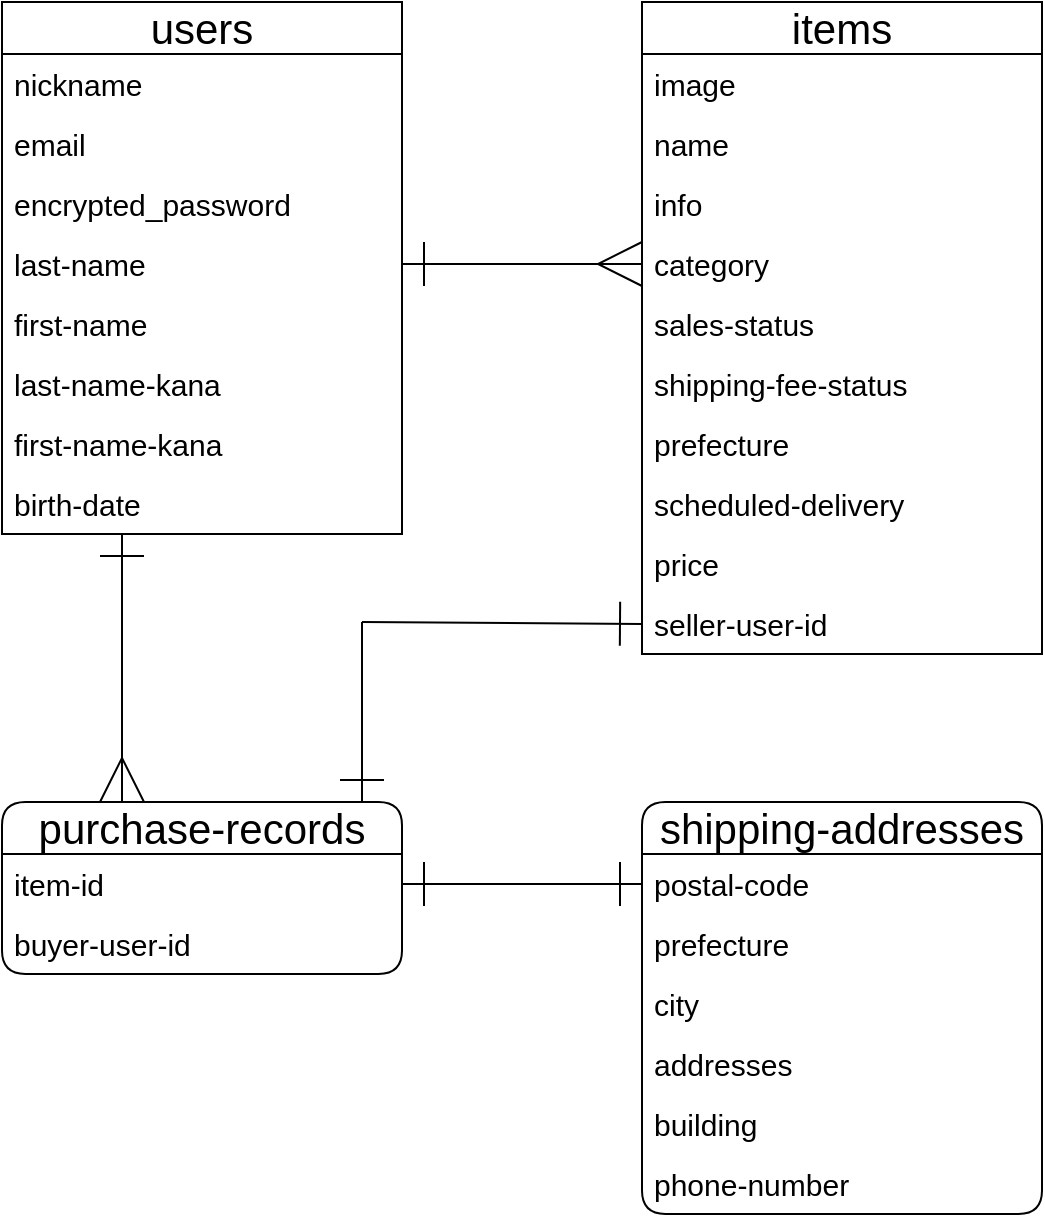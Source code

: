 <mxfile>
    <diagram id="125xQiiVukAnqMKa6Xp2" name="ページ1">
        <mxGraphModel dx="732" dy="617" grid="1" gridSize="10" guides="1" tooltips="1" connect="1" arrows="1" fold="1" page="1" pageScale="1" pageWidth="827" pageHeight="1169" math="0" shadow="0">
            <root>
                <mxCell id="0"/>
                <mxCell id="1" parent="0"/>
                <mxCell id="2" value="users" style="swimlane;fontStyle=0;childLayout=stackLayout;horizontal=1;startSize=26;horizontalStack=0;resizeParent=1;resizeParentMax=0;resizeLast=0;collapsible=1;marginBottom=0;align=center;fontSize=21;verticalAlign=bottom;" vertex="1" parent="1">
                    <mxGeometry x="120" y="160" width="200" height="266" as="geometry">
                        <mxRectangle x="130" y="170" width="90" height="40" as="alternateBounds"/>
                    </mxGeometry>
                </mxCell>
                <mxCell id="3" value="nickname" style="text;strokeColor=none;fillColor=none;spacingLeft=4;spacingRight=4;overflow=hidden;rotatable=0;points=[[0,0.5],[1,0.5]];portConstraint=eastwest;fontSize=15;" vertex="1" parent="2">
                    <mxGeometry y="26" width="200" height="30" as="geometry"/>
                </mxCell>
                <mxCell id="4" value="email" style="text;strokeColor=none;fillColor=none;spacingLeft=4;spacingRight=4;overflow=hidden;rotatable=0;points=[[0,0.5],[1,0.5]];portConstraint=eastwest;fontSize=15;" vertex="1" parent="2">
                    <mxGeometry y="56" width="200" height="30" as="geometry"/>
                </mxCell>
                <mxCell id="42" value="encrypted_password" style="text;strokeColor=none;fillColor=none;spacingLeft=4;spacingRight=4;overflow=hidden;rotatable=0;points=[[0,0.5],[1,0.5]];portConstraint=eastwest;fontSize=15;" vertex="1" parent="2">
                    <mxGeometry y="86" width="200" height="30" as="geometry"/>
                </mxCell>
                <mxCell id="5" value="last-name" style="text;strokeColor=none;fillColor=none;spacingLeft=4;spacingRight=4;overflow=hidden;rotatable=0;points=[[0,0.5],[1,0.5]];portConstraint=eastwest;fontSize=15;" vertex="1" parent="2">
                    <mxGeometry y="116" width="200" height="30" as="geometry"/>
                </mxCell>
                <mxCell id="45" value="first-name" style="text;strokeColor=none;fillColor=none;spacingLeft=4;spacingRight=4;overflow=hidden;rotatable=0;points=[[0,0.5],[1,0.5]];portConstraint=eastwest;fontSize=15;" vertex="1" parent="2">
                    <mxGeometry y="146" width="200" height="30" as="geometry"/>
                </mxCell>
                <mxCell id="37" value="last-name-kana" style="text;strokeColor=none;fillColor=none;spacingLeft=4;spacingRight=4;overflow=hidden;rotatable=0;points=[[0,0.5],[1,0.5]];portConstraint=eastwest;fontSize=15;" vertex="1" parent="2">
                    <mxGeometry y="176" width="200" height="30" as="geometry"/>
                </mxCell>
                <mxCell id="46" value="first-name-kana" style="text;strokeColor=none;fillColor=none;spacingLeft=4;spacingRight=4;overflow=hidden;rotatable=0;points=[[0,0.5],[1,0.5]];portConstraint=eastwest;fontSize=15;" vertex="1" parent="2">
                    <mxGeometry y="206" width="200" height="30" as="geometry"/>
                </mxCell>
                <mxCell id="44" value="birth-date" style="text;strokeColor=none;fillColor=none;spacingLeft=4;spacingRight=4;overflow=hidden;rotatable=0;points=[[0,0.5],[1,0.5]];portConstraint=eastwest;fontSize=15;" vertex="1" parent="2">
                    <mxGeometry y="236" width="200" height="30" as="geometry"/>
                </mxCell>
                <mxCell id="51" value="items" style="swimlane;fontStyle=0;childLayout=stackLayout;horizontal=1;startSize=26;horizontalStack=0;resizeParent=1;resizeParentMax=0;resizeLast=0;collapsible=1;marginBottom=0;align=center;fontSize=21;verticalAlign=bottom;" vertex="1" parent="1">
                    <mxGeometry x="440" y="160" width="200" height="326" as="geometry">
                        <mxRectangle x="130" y="170" width="90" height="40" as="alternateBounds"/>
                    </mxGeometry>
                </mxCell>
                <mxCell id="52" value="image" style="text;strokeColor=none;fillColor=none;spacingLeft=4;spacingRight=4;overflow=hidden;rotatable=0;points=[[0,0.5],[1,0.5]];portConstraint=eastwest;fontSize=15;" vertex="1" parent="51">
                    <mxGeometry y="26" width="200" height="30" as="geometry"/>
                </mxCell>
                <mxCell id="53" value="name" style="text;strokeColor=none;fillColor=none;spacingLeft=4;spacingRight=4;overflow=hidden;rotatable=0;points=[[0,0.5],[1,0.5]];portConstraint=eastwest;fontSize=15;" vertex="1" parent="51">
                    <mxGeometry y="56" width="200" height="30" as="geometry"/>
                </mxCell>
                <mxCell id="54" value="info" style="text;strokeColor=none;fillColor=none;spacingLeft=4;spacingRight=4;overflow=hidden;rotatable=0;points=[[0,0.5],[1,0.5]];portConstraint=eastwest;fontSize=15;" vertex="1" parent="51">
                    <mxGeometry y="86" width="200" height="30" as="geometry"/>
                </mxCell>
                <mxCell id="55" value="category" style="text;strokeColor=none;fillColor=none;spacingLeft=4;spacingRight=4;overflow=hidden;rotatable=0;points=[[0,0.5],[1,0.5]];portConstraint=eastwest;fontSize=15;" vertex="1" parent="51">
                    <mxGeometry y="116" width="200" height="30" as="geometry"/>
                </mxCell>
                <mxCell id="56" value="sales-status" style="text;strokeColor=none;fillColor=none;spacingLeft=4;spacingRight=4;overflow=hidden;rotatable=0;points=[[0,0.5],[1,0.5]];portConstraint=eastwest;fontSize=15;" vertex="1" parent="51">
                    <mxGeometry y="146" width="200" height="30" as="geometry"/>
                </mxCell>
                <mxCell id="57" value="shipping-fee-status" style="text;strokeColor=none;fillColor=none;spacingLeft=4;spacingRight=4;overflow=hidden;rotatable=0;points=[[0,0.5],[1,0.5]];portConstraint=eastwest;fontSize=15;" vertex="1" parent="51">
                    <mxGeometry y="176" width="200" height="30" as="geometry"/>
                </mxCell>
                <mxCell id="58" value="prefecture" style="text;strokeColor=none;fillColor=none;spacingLeft=4;spacingRight=4;overflow=hidden;rotatable=0;points=[[0,0.5],[1,0.5]];portConstraint=eastwest;fontSize=15;" vertex="1" parent="51">
                    <mxGeometry y="206" width="200" height="30" as="geometry"/>
                </mxCell>
                <mxCell id="59" value="scheduled-delivery" style="text;strokeColor=none;fillColor=none;spacingLeft=4;spacingRight=4;overflow=hidden;rotatable=0;points=[[0,0.5],[1,0.5]];portConstraint=eastwest;fontSize=15;" vertex="1" parent="51">
                    <mxGeometry y="236" width="200" height="30" as="geometry"/>
                </mxCell>
                <mxCell id="60" value="price" style="text;strokeColor=none;fillColor=none;spacingLeft=4;spacingRight=4;overflow=hidden;rotatable=0;points=[[0,0.5],[1,0.5]];portConstraint=eastwest;fontSize=15;" vertex="1" parent="51">
                    <mxGeometry y="266" width="200" height="30" as="geometry"/>
                </mxCell>
                <mxCell id="71" value="seller-user-id" style="text;strokeColor=none;fillColor=none;spacingLeft=4;spacingRight=4;overflow=hidden;rotatable=0;points=[[0,0.5],[1,0.5]];portConstraint=eastwest;fontSize=15;" vertex="1" parent="51">
                    <mxGeometry y="296" width="200" height="30" as="geometry"/>
                </mxCell>
                <mxCell id="61" value="&#10;purchase-records" style="swimlane;fontStyle=0;childLayout=stackLayout;horizontal=1;startSize=26;horizontalStack=0;resizeParent=1;resizeParentMax=0;resizeLast=0;collapsible=1;marginBottom=0;align=center;fontSize=21;verticalAlign=bottom;rounded=1;" vertex="1" parent="1">
                    <mxGeometry x="120" y="560" width="200" height="86" as="geometry">
                        <mxRectangle x="130" y="170" width="90" height="40" as="alternateBounds"/>
                    </mxGeometry>
                </mxCell>
                <mxCell id="62" value="item-id" style="text;strokeColor=none;fillColor=none;spacingLeft=4;spacingRight=4;overflow=hidden;rotatable=0;points=[[0,0.5],[1,0.5]];portConstraint=eastwest;fontSize=15;" vertex="1" parent="61">
                    <mxGeometry y="26" width="200" height="30" as="geometry"/>
                </mxCell>
                <mxCell id="63" value="buyer-user-id" style="text;strokeColor=none;fillColor=none;spacingLeft=4;spacingRight=4;overflow=hidden;rotatable=0;points=[[0,0.5],[1,0.5]];portConstraint=eastwest;fontSize=15;" vertex="1" parent="61">
                    <mxGeometry y="56" width="200" height="30" as="geometry"/>
                </mxCell>
                <mxCell id="72" value="shipping-addresses" style="swimlane;fontStyle=0;childLayout=stackLayout;horizontal=1;startSize=26;horizontalStack=0;resizeParent=1;resizeParentMax=0;resizeLast=0;collapsible=1;marginBottom=0;align=center;fontSize=21;verticalAlign=bottom;rounded=1;" vertex="1" parent="1">
                    <mxGeometry x="440" y="560" width="200" height="206" as="geometry">
                        <mxRectangle x="130" y="170" width="90" height="40" as="alternateBounds"/>
                    </mxGeometry>
                </mxCell>
                <mxCell id="73" value="postal-code" style="text;strokeColor=none;fillColor=none;spacingLeft=4;spacingRight=4;overflow=hidden;rotatable=0;points=[[0,0.5],[1,0.5]];portConstraint=eastwest;fontSize=15;" vertex="1" parent="72">
                    <mxGeometry y="26" width="200" height="30" as="geometry"/>
                </mxCell>
                <mxCell id="74" value="prefecture" style="text;strokeColor=none;fillColor=none;spacingLeft=4;spacingRight=4;overflow=hidden;rotatable=0;points=[[0,0.5],[1,0.5]];portConstraint=eastwest;fontSize=15;" vertex="1" parent="72">
                    <mxGeometry y="56" width="200" height="30" as="geometry"/>
                </mxCell>
                <mxCell id="75" value="city" style="text;strokeColor=none;fillColor=none;spacingLeft=4;spacingRight=4;overflow=hidden;rotatable=0;points=[[0,0.5],[1,0.5]];portConstraint=eastwest;fontSize=15;" vertex="1" parent="72">
                    <mxGeometry y="86" width="200" height="30" as="geometry"/>
                </mxCell>
                <mxCell id="76" value="addresses" style="text;strokeColor=none;fillColor=none;spacingLeft=4;spacingRight=4;overflow=hidden;rotatable=0;points=[[0,0.5],[1,0.5]];portConstraint=eastwest;fontSize=15;" vertex="1" parent="72">
                    <mxGeometry y="116" width="200" height="30" as="geometry"/>
                </mxCell>
                <mxCell id="77" value="building" style="text;strokeColor=none;fillColor=none;spacingLeft=4;spacingRight=4;overflow=hidden;rotatable=0;points=[[0,0.5],[1,0.5]];portConstraint=eastwest;fontSize=15;" vertex="1" parent="72">
                    <mxGeometry y="146" width="200" height="30" as="geometry"/>
                </mxCell>
                <mxCell id="78" value="phone-number" style="text;strokeColor=none;fillColor=none;spacingLeft=4;spacingRight=4;overflow=hidden;rotatable=0;points=[[0,0.5],[1,0.5]];portConstraint=eastwest;fontSize=15;" vertex="1" parent="72">
                    <mxGeometry y="176" width="200" height="30" as="geometry"/>
                </mxCell>
                <mxCell id="84" style="edgeStyle=none;html=1;exitX=1;exitY=0.5;exitDx=0;exitDy=0;entryX=0;entryY=0.5;entryDx=0;entryDy=0;fontSize=21;startArrow=ERone;startFill=0;endArrow=ERmany;endFill=0;targetPerimeterSpacing=0;strokeColor=default;sourcePerimeterSpacing=0;jumpSize=6;strokeWidth=1;endSize=20;startSize=20;" edge="1" parent="1" source="5" target="55">
                    <mxGeometry relative="1" as="geometry"/>
                </mxCell>
                <mxCell id="88" style="edgeStyle=none;html=1;exitX=1;exitY=0.5;exitDx=0;exitDy=0;entryX=0;entryY=0.5;entryDx=0;entryDy=0;strokeColor=default;strokeWidth=1;fontSize=21;startArrow=ERone;startFill=0;endArrow=ERone;endFill=0;targetPerimeterSpacing=0;endSize=20;startSize=20;" edge="1" parent="1" source="62" target="73">
                    <mxGeometry relative="1" as="geometry"/>
                </mxCell>
                <mxCell id="91" style="edgeStyle=none;html=1;exitX=0;exitY=0.5;exitDx=0;exitDy=0;strokeColor=default;strokeWidth=1;fontSize=21;startArrow=ERone;startFill=0;endArrow=none;endFill=0;targetPerimeterSpacing=0;endSize=6;startSize=20;" edge="1" parent="1" source="71">
                    <mxGeometry relative="1" as="geometry">
                        <mxPoint x="300" y="470" as="targetPoint"/>
                    </mxGeometry>
                </mxCell>
                <mxCell id="92" style="edgeStyle=none;html=1;strokeColor=default;strokeWidth=1;fontSize=21;startArrow=ERone;startFill=0;endArrow=none;endFill=0;targetPerimeterSpacing=0;endSize=6;startSize=20;" edge="1" parent="1">
                    <mxGeometry relative="1" as="geometry">
                        <mxPoint x="300" y="470" as="targetPoint"/>
                        <mxPoint x="300" y="560" as="sourcePoint"/>
                    </mxGeometry>
                </mxCell>
                <mxCell id="94" style="edgeStyle=none;html=1;strokeColor=default;strokeWidth=1;fontSize=21;startArrow=ERmany;startFill=0;endArrow=ERone;endFill=0;targetPerimeterSpacing=0;exitX=0.3;exitY=0;exitDx=0;exitDy=0;exitPerimeter=0;endSize=20;startSize=20;jumpSize=20;" edge="1" parent="1" source="61">
                    <mxGeometry relative="1" as="geometry">
                        <mxPoint x="180" y="426" as="targetPoint"/>
                        <mxPoint x="180" y="516" as="sourcePoint"/>
                    </mxGeometry>
                </mxCell>
            </root>
        </mxGraphModel>
    </diagram>
</mxfile>